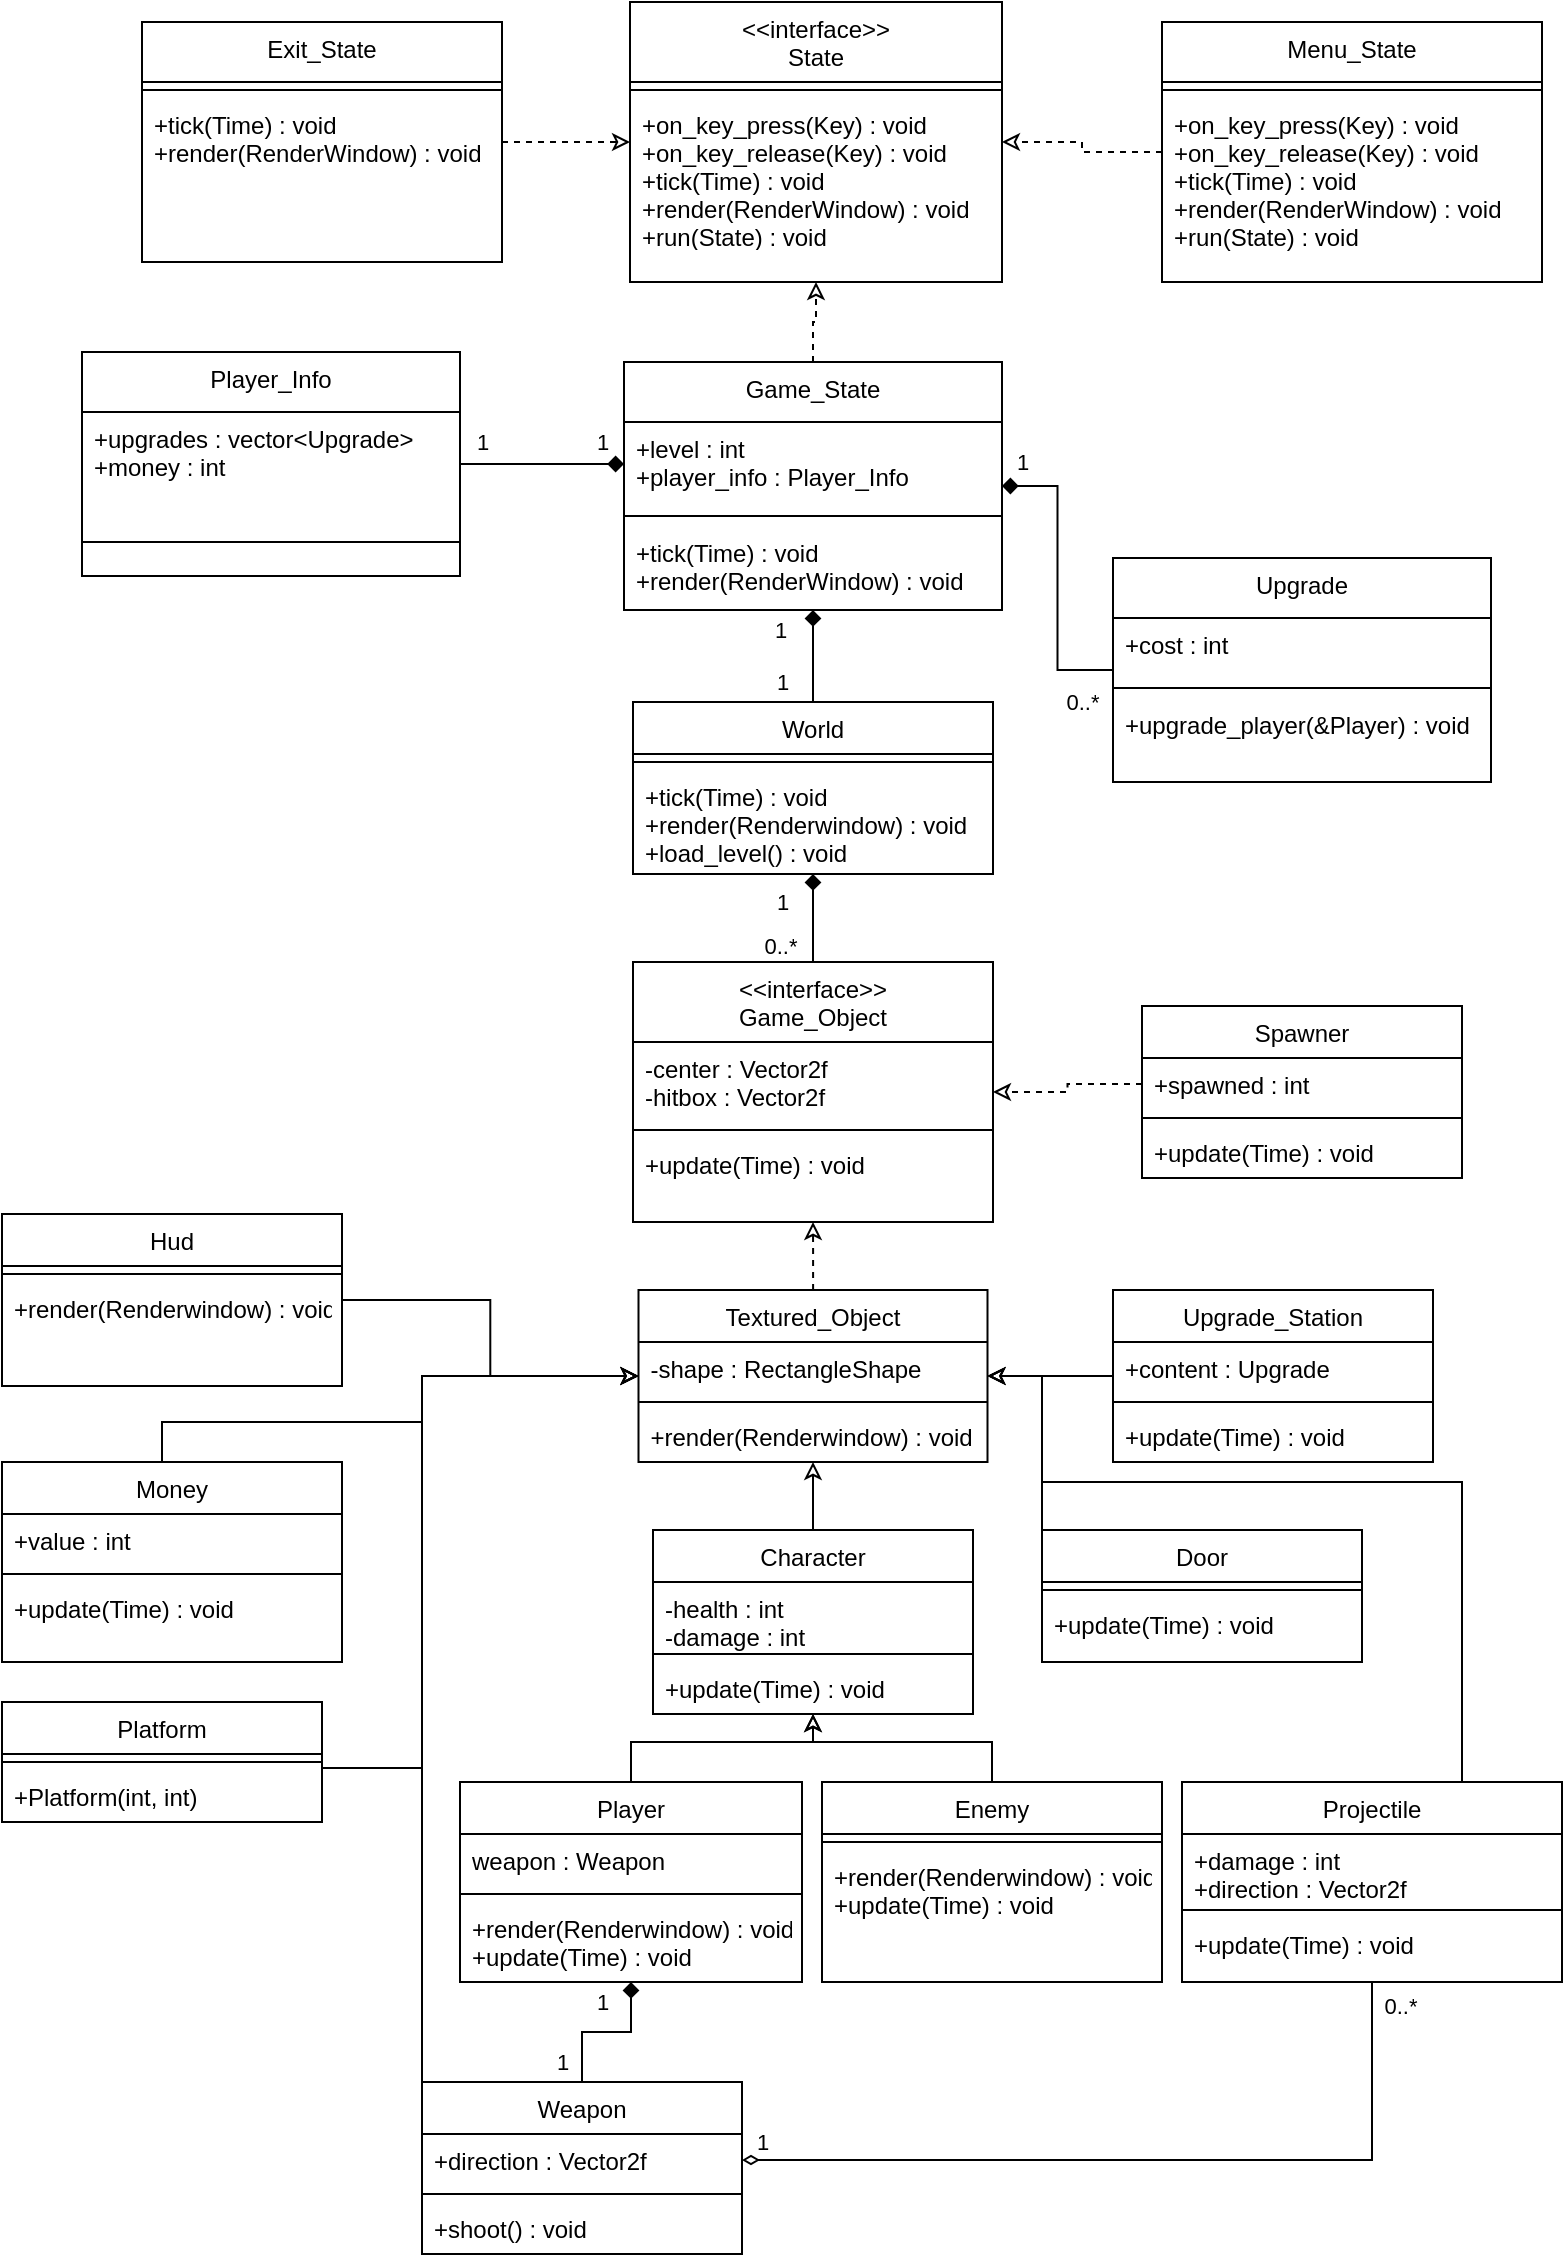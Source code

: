 <mxfile version="13.10.4" type="device"><diagram id="C5RBs43oDa-KdzZeNtuy" name="Page-1"><mxGraphModel dx="771" dy="459" grid="1" gridSize="10" guides="1" tooltips="1" connect="1" arrows="1" fold="1" page="1" pageScale="1" pageWidth="827" pageHeight="1169" math="0" shadow="0"><root><mxCell id="WIyWlLk6GJQsqaUBKTNV-0"/><mxCell id="WIyWlLk6GJQsqaUBKTNV-1" parent="WIyWlLk6GJQsqaUBKTNV-0"/><mxCell id="mkuR6sEMuX_Mq0fJYYII-96" style="edgeStyle=orthogonalEdgeStyle;rounded=0;orthogonalLoop=1;jettySize=auto;html=1;startArrow=none;startFill=0;endArrow=classic;endFill=0;strokeColor=#000000;" parent="WIyWlLk6GJQsqaUBKTNV-1" source="mkuR6sEMuX_Mq0fJYYII-0" target="mkuR6sEMuX_Mq0fJYYII-85" edge="1"><mxGeometry relative="1" as="geometry"/></mxCell><mxCell id="mkuR6sEMuX_Mq0fJYYII-0" value="Player" style="swimlane;fontStyle=0;align=center;verticalAlign=top;childLayout=stackLayout;horizontal=1;startSize=26;horizontalStack=0;resizeParent=1;resizeLast=0;collapsible=1;marginBottom=0;rounded=0;shadow=0;strokeWidth=1;" parent="WIyWlLk6GJQsqaUBKTNV-1" vertex="1"><mxGeometry x="239" y="900" width="171" height="100" as="geometry"><mxRectangle x="340" y="380" width="170" height="26" as="alternateBounds"/></mxGeometry></mxCell><mxCell id="mkuR6sEMuX_Mq0fJYYII-3" value="weapon : Weapon" style="text;align=left;verticalAlign=top;spacingLeft=4;spacingRight=4;overflow=hidden;rotatable=0;points=[[0,0.5],[1,0.5]];portConstraint=eastwest;" parent="mkuR6sEMuX_Mq0fJYYII-0" vertex="1"><mxGeometry y="26" width="171" height="26" as="geometry"/></mxCell><mxCell id="mkuR6sEMuX_Mq0fJYYII-2" value="" style="line;html=1;strokeWidth=1;align=left;verticalAlign=middle;spacingTop=-1;spacingLeft=3;spacingRight=3;rotatable=0;labelPosition=right;points=[];portConstraint=eastwest;" parent="mkuR6sEMuX_Mq0fJYYII-0" vertex="1"><mxGeometry y="52" width="171" height="8" as="geometry"/></mxCell><mxCell id="mkuR6sEMuX_Mq0fJYYII-1" value="+render(Renderwindow) : void&#xA;+update(Time) : void" style="text;align=left;verticalAlign=top;spacingLeft=4;spacingRight=4;overflow=hidden;rotatable=0;points=[[0,0.5],[1,0.5]];portConstraint=eastwest;" parent="mkuR6sEMuX_Mq0fJYYII-0" vertex="1"><mxGeometry y="60" width="171" height="40" as="geometry"/></mxCell><mxCell id="mkuR6sEMuX_Mq0fJYYII-95" style="edgeStyle=orthogonalEdgeStyle;rounded=0;orthogonalLoop=1;jettySize=auto;html=1;startArrow=none;startFill=0;endArrow=classic;endFill=0;strokeColor=#000000;" parent="WIyWlLk6GJQsqaUBKTNV-1" source="mkuR6sEMuX_Mq0fJYYII-4" target="mkuR6sEMuX_Mq0fJYYII-85" edge="1"><mxGeometry relative="1" as="geometry"/></mxCell><mxCell id="mkuR6sEMuX_Mq0fJYYII-4" value="Enemy" style="swimlane;fontStyle=0;align=center;verticalAlign=top;childLayout=stackLayout;horizontal=1;startSize=26;horizontalStack=0;resizeParent=1;resizeLast=0;collapsible=1;marginBottom=0;rounded=0;shadow=0;strokeWidth=1;" parent="WIyWlLk6GJQsqaUBKTNV-1" vertex="1"><mxGeometry x="420" y="900" width="170" height="100" as="geometry"><mxRectangle x="340" y="380" width="170" height="26" as="alternateBounds"/></mxGeometry></mxCell><mxCell id="mkuR6sEMuX_Mq0fJYYII-6" value="" style="line;html=1;strokeWidth=1;align=left;verticalAlign=middle;spacingTop=-1;spacingLeft=3;spacingRight=3;rotatable=0;labelPosition=right;points=[];portConstraint=eastwest;" parent="mkuR6sEMuX_Mq0fJYYII-4" vertex="1"><mxGeometry y="26" width="170" height="8" as="geometry"/></mxCell><mxCell id="mkuR6sEMuX_Mq0fJYYII-7" value="+render(Renderwindow) : void&#xA;+update(Time) : void" style="text;align=left;verticalAlign=top;spacingLeft=4;spacingRight=4;overflow=hidden;rotatable=0;points=[[0,0.5],[1,0.5]];portConstraint=eastwest;" parent="mkuR6sEMuX_Mq0fJYYII-4" vertex="1"><mxGeometry y="34" width="170" height="40" as="geometry"/></mxCell><mxCell id="mkuR6sEMuX_Mq0fJYYII-119" style="edgeStyle=orthogonalEdgeStyle;rounded=0;orthogonalLoop=1;jettySize=auto;html=1;startArrow=none;startFill=0;endArrow=classic;endFill=0;strokeColor=#000000;" parent="WIyWlLk6GJQsqaUBKTNV-1" source="mkuR6sEMuX_Mq0fJYYII-8" target="mkuR6sEMuX_Mq0fJYYII-44" edge="1"><mxGeometry relative="1" as="geometry"><Array as="points"><mxPoint x="740" y="750"/><mxPoint x="530" y="750"/><mxPoint x="530" y="697"/></Array></mxGeometry></mxCell><mxCell id="mkuR6sEMuX_Mq0fJYYII-8" value="Projectile" style="swimlane;fontStyle=0;align=center;verticalAlign=top;childLayout=stackLayout;horizontal=1;startSize=26;horizontalStack=0;resizeParent=1;resizeLast=0;collapsible=1;marginBottom=0;rounded=0;shadow=0;strokeWidth=1;" parent="WIyWlLk6GJQsqaUBKTNV-1" vertex="1"><mxGeometry x="600" y="900" width="190" height="100" as="geometry"><mxRectangle x="340" y="380" width="170" height="26" as="alternateBounds"/></mxGeometry></mxCell><mxCell id="mkuR6sEMuX_Mq0fJYYII-9" value="+damage : int&#xA;+direction : Vector2f&#xA;" style="text;align=left;verticalAlign=top;spacingLeft=4;spacingRight=4;overflow=hidden;rotatable=0;points=[[0,0.5],[1,0.5]];portConstraint=eastwest;" parent="mkuR6sEMuX_Mq0fJYYII-8" vertex="1"><mxGeometry y="26" width="190" height="34" as="geometry"/></mxCell><mxCell id="mkuR6sEMuX_Mq0fJYYII-10" value="" style="line;html=1;strokeWidth=1;align=left;verticalAlign=middle;spacingTop=-1;spacingLeft=3;spacingRight=3;rotatable=0;labelPosition=right;points=[];portConstraint=eastwest;" parent="mkuR6sEMuX_Mq0fJYYII-8" vertex="1"><mxGeometry y="60" width="190" height="8" as="geometry"/></mxCell><mxCell id="mkuR6sEMuX_Mq0fJYYII-11" value="+update(Time) : void" style="text;align=left;verticalAlign=top;spacingLeft=4;spacingRight=4;overflow=hidden;rotatable=0;points=[[0,0.5],[1,0.5]];portConstraint=eastwest;" parent="mkuR6sEMuX_Mq0fJYYII-8" vertex="1"><mxGeometry y="68" width="190" height="32" as="geometry"/></mxCell><mxCell id="mkuR6sEMuX_Mq0fJYYII-98" style="edgeStyle=orthogonalEdgeStyle;rounded=0;orthogonalLoop=1;jettySize=auto;html=1;startArrow=none;startFill=0;endArrow=classic;endFill=0;strokeColor=#000000;" parent="WIyWlLk6GJQsqaUBKTNV-1" source="mkuR6sEMuX_Mq0fJYYII-12" target="mkuR6sEMuX_Mq0fJYYII-44" edge="1"><mxGeometry relative="1" as="geometry"><Array as="points"><mxPoint x="90" y="720"/><mxPoint x="220" y="720"/><mxPoint x="220" y="697"/></Array></mxGeometry></mxCell><mxCell id="mkuR6sEMuX_Mq0fJYYII-12" value="Money" style="swimlane;fontStyle=0;align=center;verticalAlign=top;childLayout=stackLayout;horizontal=1;startSize=26;horizontalStack=0;resizeParent=1;resizeLast=0;collapsible=1;marginBottom=0;rounded=0;shadow=0;strokeWidth=1;" parent="WIyWlLk6GJQsqaUBKTNV-1" vertex="1"><mxGeometry x="10" y="740" width="170" height="100" as="geometry"><mxRectangle x="340" y="380" width="170" height="26" as="alternateBounds"/></mxGeometry></mxCell><mxCell id="mkuR6sEMuX_Mq0fJYYII-13" value="+value : int" style="text;align=left;verticalAlign=top;spacingLeft=4;spacingRight=4;overflow=hidden;rotatable=0;points=[[0,0.5],[1,0.5]];portConstraint=eastwest;" parent="mkuR6sEMuX_Mq0fJYYII-12" vertex="1"><mxGeometry y="26" width="170" height="26" as="geometry"/></mxCell><mxCell id="mkuR6sEMuX_Mq0fJYYII-14" value="" style="line;html=1;strokeWidth=1;align=left;verticalAlign=middle;spacingTop=-1;spacingLeft=3;spacingRight=3;rotatable=0;labelPosition=right;points=[];portConstraint=eastwest;" parent="mkuR6sEMuX_Mq0fJYYII-12" vertex="1"><mxGeometry y="52" width="170" height="8" as="geometry"/></mxCell><mxCell id="mkuR6sEMuX_Mq0fJYYII-15" value="+update(Time) : void" style="text;align=left;verticalAlign=top;spacingLeft=4;spacingRight=4;overflow=hidden;rotatable=0;points=[[0,0.5],[1,0.5]];portConstraint=eastwest;" parent="mkuR6sEMuX_Mq0fJYYII-12" vertex="1"><mxGeometry y="60" width="170" height="40" as="geometry"/></mxCell><mxCell id="mkuR6sEMuX_Mq0fJYYII-94" style="edgeStyle=orthogonalEdgeStyle;rounded=0;orthogonalLoop=1;jettySize=auto;html=1;startArrow=none;startFill=0;endArrow=classic;endFill=0;strokeColor=#000000;" parent="WIyWlLk6GJQsqaUBKTNV-1" source="mkuR6sEMuX_Mq0fJYYII-16" target="mkuR6sEMuX_Mq0fJYYII-44" edge="1"><mxGeometry relative="1" as="geometry"/></mxCell><mxCell id="mkuR6sEMuX_Mq0fJYYII-16" value="Upgrade_Station" style="swimlane;fontStyle=0;align=center;verticalAlign=top;childLayout=stackLayout;horizontal=1;startSize=26;horizontalStack=0;resizeParent=1;resizeLast=0;collapsible=1;marginBottom=0;rounded=0;shadow=0;strokeWidth=1;" parent="WIyWlLk6GJQsqaUBKTNV-1" vertex="1"><mxGeometry x="565.5" y="654" width="160" height="86" as="geometry"><mxRectangle x="340" y="380" width="170" height="26" as="alternateBounds"/></mxGeometry></mxCell><mxCell id="mkuR6sEMuX_Mq0fJYYII-17" value="+content : Upgrade&#xA;" style="text;align=left;verticalAlign=top;spacingLeft=4;spacingRight=4;overflow=hidden;rotatable=0;points=[[0,0.5],[1,0.5]];portConstraint=eastwest;" parent="mkuR6sEMuX_Mq0fJYYII-16" vertex="1"><mxGeometry y="26" width="160" height="26" as="geometry"/></mxCell><mxCell id="mkuR6sEMuX_Mq0fJYYII-18" value="" style="line;html=1;strokeWidth=1;align=left;verticalAlign=middle;spacingTop=-1;spacingLeft=3;spacingRight=3;rotatable=0;labelPosition=right;points=[];portConstraint=eastwest;" parent="mkuR6sEMuX_Mq0fJYYII-16" vertex="1"><mxGeometry y="52" width="160" height="8" as="geometry"/></mxCell><mxCell id="mkuR6sEMuX_Mq0fJYYII-19" value="+update(Time) : void" style="text;align=left;verticalAlign=top;spacingLeft=4;spacingRight=4;overflow=hidden;rotatable=0;points=[[0,0.5],[1,0.5]];portConstraint=eastwest;" parent="mkuR6sEMuX_Mq0fJYYII-16" vertex="1"><mxGeometry y="60" width="160" height="26" as="geometry"/></mxCell><mxCell id="mkuR6sEMuX_Mq0fJYYII-97" style="edgeStyle=orthogonalEdgeStyle;rounded=0;orthogonalLoop=1;jettySize=auto;html=1;startArrow=none;startFill=0;endArrow=classic;endFill=0;strokeColor=#000000;" parent="WIyWlLk6GJQsqaUBKTNV-1" source="mkuR6sEMuX_Mq0fJYYII-20" target="mkuR6sEMuX_Mq0fJYYII-44" edge="1"><mxGeometry relative="1" as="geometry"><mxPoint x="254" y="659" as="targetPoint"/></mxGeometry></mxCell><mxCell id="mkuR6sEMuX_Mq0fJYYII-20" value="Hud" style="swimlane;fontStyle=0;align=center;verticalAlign=top;childLayout=stackLayout;horizontal=1;startSize=26;horizontalStack=0;resizeParent=1;resizeLast=0;collapsible=1;marginBottom=0;rounded=0;shadow=0;strokeWidth=1;" parent="WIyWlLk6GJQsqaUBKTNV-1" vertex="1"><mxGeometry x="10" y="616" width="170" height="86" as="geometry"><mxRectangle x="340" y="380" width="170" height="26" as="alternateBounds"/></mxGeometry></mxCell><mxCell id="mkuR6sEMuX_Mq0fJYYII-22" value="" style="line;html=1;strokeWidth=1;align=left;verticalAlign=middle;spacingTop=-1;spacingLeft=3;spacingRight=3;rotatable=0;labelPosition=right;points=[];portConstraint=eastwest;" parent="mkuR6sEMuX_Mq0fJYYII-20" vertex="1"><mxGeometry y="26" width="170" height="8" as="geometry"/></mxCell><mxCell id="mkuR6sEMuX_Mq0fJYYII-23" value="+render(Renderwindow) : void" style="text;align=left;verticalAlign=top;spacingLeft=4;spacingRight=4;overflow=hidden;rotatable=0;points=[[0,0.5],[1,0.5]];portConstraint=eastwest;" parent="mkuR6sEMuX_Mq0fJYYII-20" vertex="1"><mxGeometry y="34" width="170" height="26" as="geometry"/></mxCell><mxCell id="mkuR6sEMuX_Mq0fJYYII-101" style="edgeStyle=orthogonalEdgeStyle;rounded=0;orthogonalLoop=1;jettySize=auto;html=1;startArrow=none;startFill=0;endArrow=diamond;endFill=1;strokeColor=#000000;" parent="WIyWlLk6GJQsqaUBKTNV-1" source="mkuR6sEMuX_Mq0fJYYII-24" target="mkuR6sEMuX_Mq0fJYYII-0" edge="1"><mxGeometry relative="1" as="geometry"/></mxCell><mxCell id="mkuR6sEMuX_Mq0fJYYII-24" value="Weapon" style="swimlane;fontStyle=0;align=center;verticalAlign=top;childLayout=stackLayout;horizontal=1;startSize=26;horizontalStack=0;resizeParent=1;resizeLast=0;collapsible=1;marginBottom=0;rounded=0;shadow=0;strokeWidth=1;" parent="WIyWlLk6GJQsqaUBKTNV-1" vertex="1"><mxGeometry x="220" y="1050" width="160" height="86" as="geometry"><mxRectangle x="340" y="380" width="170" height="26" as="alternateBounds"/></mxGeometry></mxCell><mxCell id="mkuR6sEMuX_Mq0fJYYII-25" value="+direction : Vector2f" style="text;align=left;verticalAlign=top;spacingLeft=4;spacingRight=4;overflow=hidden;rotatable=0;points=[[0,0.5],[1,0.5]];portConstraint=eastwest;" parent="mkuR6sEMuX_Mq0fJYYII-24" vertex="1"><mxGeometry y="26" width="160" height="26" as="geometry"/></mxCell><mxCell id="mkuR6sEMuX_Mq0fJYYII-26" value="" style="line;html=1;strokeWidth=1;align=left;verticalAlign=middle;spacingTop=-1;spacingLeft=3;spacingRight=3;rotatable=0;labelPosition=right;points=[];portConstraint=eastwest;" parent="mkuR6sEMuX_Mq0fJYYII-24" vertex="1"><mxGeometry y="52" width="160" height="8" as="geometry"/></mxCell><mxCell id="mkuR6sEMuX_Mq0fJYYII-27" value="+shoot() : void" style="text;align=left;verticalAlign=top;spacingLeft=4;spacingRight=4;overflow=hidden;rotatable=0;points=[[0,0.5],[1,0.5]];portConstraint=eastwest;" parent="mkuR6sEMuX_Mq0fJYYII-24" vertex="1"><mxGeometry y="60" width="160" height="26" as="geometry"/></mxCell><mxCell id="mkuR6sEMuX_Mq0fJYYII-75" style="edgeStyle=orthogonalEdgeStyle;rounded=0;orthogonalLoop=1;jettySize=auto;html=1;entryX=0.5;entryY=0;entryDx=0;entryDy=0;startArrow=diamond;startFill=1;endArrow=none;endFill=0;strokeColor=#000000;" parent="WIyWlLk6GJQsqaUBKTNV-1" source="mkuR6sEMuX_Mq0fJYYII-28" target="mkuR6sEMuX_Mq0fJYYII-40" edge="1"><mxGeometry relative="1" as="geometry"/></mxCell><mxCell id="mkuR6sEMuX_Mq0fJYYII-28" value="World" style="swimlane;fontStyle=0;align=center;verticalAlign=top;childLayout=stackLayout;horizontal=1;startSize=26;horizontalStack=0;resizeParent=1;resizeLast=0;collapsible=1;marginBottom=0;rounded=0;shadow=0;strokeWidth=1;" parent="WIyWlLk6GJQsqaUBKTNV-1" vertex="1"><mxGeometry x="325.5" y="360" width="180" height="86" as="geometry"><mxRectangle x="340" y="380" width="170" height="26" as="alternateBounds"/></mxGeometry></mxCell><mxCell id="mkuR6sEMuX_Mq0fJYYII-30" value="" style="line;html=1;strokeWidth=1;align=left;verticalAlign=middle;spacingTop=-1;spacingLeft=3;spacingRight=3;rotatable=0;labelPosition=right;points=[];portConstraint=eastwest;" parent="mkuR6sEMuX_Mq0fJYYII-28" vertex="1"><mxGeometry y="26" width="180" height="8" as="geometry"/></mxCell><mxCell id="mkuR6sEMuX_Mq0fJYYII-31" value="+tick(Time) : void&#xA;+render(Renderwindow) : void&#xA;+load_level() : void&#xA;" style="text;align=left;verticalAlign=top;spacingLeft=4;spacingRight=4;overflow=hidden;rotatable=0;points=[[0,0.5],[1,0.5]];portConstraint=eastwest;" parent="mkuR6sEMuX_Mq0fJYYII-28" vertex="1"><mxGeometry y="34" width="180" height="46" as="geometry"/></mxCell><mxCell id="mkuR6sEMuX_Mq0fJYYII-99" style="edgeStyle=orthogonalEdgeStyle;rounded=0;orthogonalLoop=1;jettySize=auto;html=1;startArrow=none;startFill=0;endArrow=classic;endFill=0;strokeColor=#000000;" parent="WIyWlLk6GJQsqaUBKTNV-1" source="mkuR6sEMuX_Mq0fJYYII-32" target="mkuR6sEMuX_Mq0fJYYII-47" edge="1"><mxGeometry relative="1" as="geometry"><mxPoint x="290" y="730" as="targetPoint"/><Array as="points"><mxPoint x="220" y="893"/><mxPoint x="220" y="697"/></Array></mxGeometry></mxCell><mxCell id="mkuR6sEMuX_Mq0fJYYII-32" value="Platform" style="swimlane;fontStyle=0;align=center;verticalAlign=top;childLayout=stackLayout;horizontal=1;startSize=26;horizontalStack=0;resizeParent=1;resizeLast=0;collapsible=1;marginBottom=0;rounded=0;shadow=0;strokeWidth=1;" parent="WIyWlLk6GJQsqaUBKTNV-1" vertex="1"><mxGeometry x="10" y="860" width="160" height="60" as="geometry"><mxRectangle x="340" y="380" width="170" height="26" as="alternateBounds"/></mxGeometry></mxCell><mxCell id="mkuR6sEMuX_Mq0fJYYII-34" value="" style="line;html=1;strokeWidth=1;align=left;verticalAlign=middle;spacingTop=-1;spacingLeft=3;spacingRight=3;rotatable=0;labelPosition=right;points=[];portConstraint=eastwest;" parent="mkuR6sEMuX_Mq0fJYYII-32" vertex="1"><mxGeometry y="26" width="160" height="8" as="geometry"/></mxCell><mxCell id="mkuR6sEMuX_Mq0fJYYII-35" value="+Platform(int, int)" style="text;align=left;verticalAlign=top;spacingLeft=4;spacingRight=4;overflow=hidden;rotatable=0;points=[[0,0.5],[1,0.5]];portConstraint=eastwest;" parent="mkuR6sEMuX_Mq0fJYYII-32" vertex="1"><mxGeometry y="34" width="160" height="26" as="geometry"/></mxCell><mxCell id="mkuR6sEMuX_Mq0fJYYII-100" style="edgeStyle=orthogonalEdgeStyle;rounded=0;orthogonalLoop=1;jettySize=auto;html=1;startArrow=none;startFill=0;endArrow=classic;endFill=0;strokeColor=#000000;" parent="WIyWlLk6GJQsqaUBKTNV-1" source="mkuR6sEMuX_Mq0fJYYII-36" target="mkuR6sEMuX_Mq0fJYYII-44" edge="1"><mxGeometry relative="1" as="geometry"><mxPoint x="510" y="750" as="targetPoint"/><Array as="points"><mxPoint x="530" y="773"/><mxPoint x="530" y="687"/></Array></mxGeometry></mxCell><mxCell id="mkuR6sEMuX_Mq0fJYYII-36" value="Door" style="swimlane;fontStyle=0;align=center;verticalAlign=top;childLayout=stackLayout;horizontal=1;startSize=26;horizontalStack=0;resizeParent=1;resizeLast=0;collapsible=1;marginBottom=0;rounded=0;shadow=0;strokeWidth=1;" parent="WIyWlLk6GJQsqaUBKTNV-1" vertex="1"><mxGeometry x="530" y="774" width="160" height="66" as="geometry"><mxRectangle x="340" y="380" width="170" height="26" as="alternateBounds"/></mxGeometry></mxCell><mxCell id="mkuR6sEMuX_Mq0fJYYII-38" value="" style="line;html=1;strokeWidth=1;align=left;verticalAlign=middle;spacingTop=-1;spacingLeft=3;spacingRight=3;rotatable=0;labelPosition=right;points=[];portConstraint=eastwest;" parent="mkuR6sEMuX_Mq0fJYYII-36" vertex="1"><mxGeometry y="26" width="160" height="8" as="geometry"/></mxCell><mxCell id="mkuR6sEMuX_Mq0fJYYII-39" value="+update(Time) : void" style="text;align=left;verticalAlign=top;spacingLeft=4;spacingRight=4;overflow=hidden;rotatable=0;points=[[0,0.5],[1,0.5]];portConstraint=eastwest;" parent="mkuR6sEMuX_Mq0fJYYII-36" vertex="1"><mxGeometry y="34" width="160" height="26" as="geometry"/></mxCell><mxCell id="mkuR6sEMuX_Mq0fJYYII-40" value="&lt;&lt;interface&gt;&gt;&#xA;Game_Object" style="swimlane;fontStyle=0;align=center;verticalAlign=top;childLayout=stackLayout;horizontal=1;startSize=40;horizontalStack=0;resizeParent=1;resizeLast=0;collapsible=1;marginBottom=0;rounded=0;shadow=0;strokeWidth=1;" parent="WIyWlLk6GJQsqaUBKTNV-1" vertex="1"><mxGeometry x="325.5" y="490" width="180" height="130" as="geometry"><mxRectangle x="340" y="380" width="170" height="26" as="alternateBounds"/></mxGeometry></mxCell><mxCell id="mkuR6sEMuX_Mq0fJYYII-41" value="-center : Vector2f&#xA;-hitbox : Vector2f&#xA;" style="text;align=left;verticalAlign=top;spacingLeft=4;spacingRight=4;overflow=hidden;rotatable=0;points=[[0,0.5],[1,0.5]];portConstraint=eastwest;" parent="mkuR6sEMuX_Mq0fJYYII-40" vertex="1"><mxGeometry y="40" width="180" height="40" as="geometry"/></mxCell><mxCell id="mkuR6sEMuX_Mq0fJYYII-42" value="" style="line;html=1;strokeWidth=1;align=left;verticalAlign=middle;spacingTop=-1;spacingLeft=3;spacingRight=3;rotatable=0;labelPosition=right;points=[];portConstraint=eastwest;" parent="mkuR6sEMuX_Mq0fJYYII-40" vertex="1"><mxGeometry y="80" width="180" height="8" as="geometry"/></mxCell><mxCell id="mkuR6sEMuX_Mq0fJYYII-43" value="+update(Time) : void" style="text;align=left;verticalAlign=top;spacingLeft=4;spacingRight=4;overflow=hidden;rotatable=0;points=[[0,0.5],[1,0.5]];portConstraint=eastwest;" parent="mkuR6sEMuX_Mq0fJYYII-40" vertex="1"><mxGeometry y="88" width="180" height="42" as="geometry"/></mxCell><mxCell id="mkuR6sEMuX_Mq0fJYYII-83" style="edgeStyle=orthogonalEdgeStyle;rounded=0;orthogonalLoop=1;jettySize=auto;html=1;startArrow=none;startFill=0;endArrow=classic;endFill=0;strokeColor=#000000;dashed=1;" parent="WIyWlLk6GJQsqaUBKTNV-1" source="mkuR6sEMuX_Mq0fJYYII-44" target="mkuR6sEMuX_Mq0fJYYII-40" edge="1"><mxGeometry relative="1" as="geometry"/></mxCell><mxCell id="mkuR6sEMuX_Mq0fJYYII-44" value="Textured_Object" style="swimlane;fontStyle=0;align=center;verticalAlign=top;childLayout=stackLayout;horizontal=1;startSize=26;horizontalStack=0;resizeParent=1;resizeLast=0;collapsible=1;marginBottom=0;rounded=0;shadow=0;strokeWidth=1;" parent="WIyWlLk6GJQsqaUBKTNV-1" vertex="1"><mxGeometry x="328.25" y="654" width="174.5" height="86" as="geometry"><mxRectangle x="340" y="380" width="170" height="26" as="alternateBounds"/></mxGeometry></mxCell><mxCell id="mkuR6sEMuX_Mq0fJYYII-47" value="-shape : RectangleShape" style="text;align=left;verticalAlign=top;spacingLeft=4;spacingRight=4;overflow=hidden;rotatable=0;points=[[0,0.5],[1,0.5]];portConstraint=eastwest;" parent="mkuR6sEMuX_Mq0fJYYII-44" vertex="1"><mxGeometry y="26" width="174.5" height="26" as="geometry"/></mxCell><mxCell id="mkuR6sEMuX_Mq0fJYYII-46" value="" style="line;html=1;strokeWidth=1;align=left;verticalAlign=middle;spacingTop=-1;spacingLeft=3;spacingRight=3;rotatable=0;labelPosition=right;points=[];portConstraint=eastwest;" parent="mkuR6sEMuX_Mq0fJYYII-44" vertex="1"><mxGeometry y="52" width="174.5" height="8" as="geometry"/></mxCell><mxCell id="mkuR6sEMuX_Mq0fJYYII-45" value="+render(Renderwindow) : void" style="text;align=left;verticalAlign=top;spacingLeft=4;spacingRight=4;overflow=hidden;rotatable=0;points=[[0,0.5],[1,0.5]];portConstraint=eastwest;" parent="mkuR6sEMuX_Mq0fJYYII-44" vertex="1"><mxGeometry y="60" width="174.5" height="26" as="geometry"/></mxCell><mxCell id="mkuR6sEMuX_Mq0fJYYII-48" value="&lt;&lt;interface&gt;&gt;&#xA;State" style="swimlane;fontStyle=0;align=center;verticalAlign=top;childLayout=stackLayout;horizontal=1;startSize=40;horizontalStack=0;resizeParent=1;resizeLast=0;collapsible=1;marginBottom=0;rounded=0;shadow=0;strokeWidth=1;" parent="WIyWlLk6GJQsqaUBKTNV-1" vertex="1"><mxGeometry x="324" y="10" width="186" height="140" as="geometry"><mxRectangle x="340" y="380" width="170" height="26" as="alternateBounds"/></mxGeometry></mxCell><mxCell id="mkuR6sEMuX_Mq0fJYYII-50" value="" style="line;html=1;strokeWidth=1;align=left;verticalAlign=middle;spacingTop=-1;spacingLeft=3;spacingRight=3;rotatable=0;labelPosition=right;points=[];portConstraint=eastwest;" parent="mkuR6sEMuX_Mq0fJYYII-48" vertex="1"><mxGeometry y="40" width="186" height="8" as="geometry"/></mxCell><mxCell id="mkuR6sEMuX_Mq0fJYYII-49" value="+on_key_press(Key) : void&#xA;+on_key_release(Key) : void&#xA;+tick(Time) : void&#xA;+render(RenderWindow) : void&#xA;+run(State) : void" style="text;align=left;verticalAlign=top;spacingLeft=4;spacingRight=4;overflow=hidden;rotatable=0;points=[[0,0.5],[1,0.5]];portConstraint=eastwest;" parent="mkuR6sEMuX_Mq0fJYYII-48" vertex="1"><mxGeometry y="48" width="186" height="72" as="geometry"/></mxCell><mxCell id="mkuR6sEMuX_Mq0fJYYII-68" style="edgeStyle=orthogonalEdgeStyle;rounded=0;orthogonalLoop=1;jettySize=auto;html=1;entryX=1;entryY=0.5;entryDx=0;entryDy=0;dashed=1;endArrow=classic;endFill=0;strokeColor=#000000;" parent="WIyWlLk6GJQsqaUBKTNV-1" source="mkuR6sEMuX_Mq0fJYYII-56" target="mkuR6sEMuX_Mq0fJYYII-48" edge="1"><mxGeometry relative="1" as="geometry"/></mxCell><mxCell id="mkuR6sEMuX_Mq0fJYYII-56" value="Menu_State" style="swimlane;fontStyle=0;align=center;verticalAlign=top;childLayout=stackLayout;horizontal=1;startSize=30;horizontalStack=0;resizeParent=1;resizeLast=0;collapsible=1;marginBottom=0;rounded=0;shadow=0;strokeWidth=1;" parent="WIyWlLk6GJQsqaUBKTNV-1" vertex="1"><mxGeometry x="590" y="20" width="190" height="130" as="geometry"><mxRectangle x="340" y="380" width="170" height="26" as="alternateBounds"/></mxGeometry></mxCell><mxCell id="mkuR6sEMuX_Mq0fJYYII-57" value="" style="line;html=1;strokeWidth=1;align=left;verticalAlign=middle;spacingTop=-1;spacingLeft=3;spacingRight=3;rotatable=0;labelPosition=right;points=[];portConstraint=eastwest;" parent="mkuR6sEMuX_Mq0fJYYII-56" vertex="1"><mxGeometry y="30" width="190" height="8" as="geometry"/></mxCell><mxCell id="mkuR6sEMuX_Mq0fJYYII-58" value="+on_key_press(Key) : void&#xA;+on_key_release(Key) : void&#xA;+tick(Time) : void&#xA;+render(RenderWindow) : void&#xA;+run(State) : void" style="text;align=left;verticalAlign=top;spacingLeft=4;spacingRight=4;overflow=hidden;rotatable=0;points=[[0,0.5],[1,0.5]];portConstraint=eastwest;" parent="mkuR6sEMuX_Mq0fJYYII-56" vertex="1"><mxGeometry y="38" width="190" height="92" as="geometry"/></mxCell><mxCell id="mkuR6sEMuX_Mq0fJYYII-69" style="edgeStyle=orthogonalEdgeStyle;rounded=0;orthogonalLoop=1;jettySize=auto;html=1;dashed=1;endArrow=classic;endFill=0;strokeColor=#000000;" parent="WIyWlLk6GJQsqaUBKTNV-1" source="mkuR6sEMuX_Mq0fJYYII-60" target="mkuR6sEMuX_Mq0fJYYII-48" edge="1"><mxGeometry relative="1" as="geometry"/></mxCell><mxCell id="mkuR6sEMuX_Mq0fJYYII-60" value="Exit_State" style="swimlane;fontStyle=0;align=center;verticalAlign=top;childLayout=stackLayout;horizontal=1;startSize=30;horizontalStack=0;resizeParent=1;resizeLast=0;collapsible=1;marginBottom=0;rounded=0;shadow=0;strokeWidth=1;" parent="WIyWlLk6GJQsqaUBKTNV-1" vertex="1"><mxGeometry x="80" y="20" width="180" height="120" as="geometry"><mxRectangle x="340" y="380" width="170" height="26" as="alternateBounds"/></mxGeometry></mxCell><mxCell id="mkuR6sEMuX_Mq0fJYYII-61" value="" style="line;html=1;strokeWidth=1;align=left;verticalAlign=middle;spacingTop=-1;spacingLeft=3;spacingRight=3;rotatable=0;labelPosition=right;points=[];portConstraint=eastwest;" parent="mkuR6sEMuX_Mq0fJYYII-60" vertex="1"><mxGeometry y="30" width="180" height="8" as="geometry"/></mxCell><mxCell id="mkuR6sEMuX_Mq0fJYYII-62" value="+tick(Time) : void&#xA;+render(RenderWindow) : void" style="text;align=left;verticalAlign=top;spacingLeft=4;spacingRight=4;overflow=hidden;rotatable=0;points=[[0,0.5],[1,0.5]];portConstraint=eastwest;" parent="mkuR6sEMuX_Mq0fJYYII-60" vertex="1"><mxGeometry y="38" width="180" height="52" as="geometry"/></mxCell><mxCell id="mkuR6sEMuX_Mq0fJYYII-65" style="edgeStyle=orthogonalEdgeStyle;rounded=0;orthogonalLoop=1;jettySize=auto;html=1;entryX=0.5;entryY=1;entryDx=0;entryDy=0;strokeColor=none;" parent="WIyWlLk6GJQsqaUBKTNV-1" source="mkuR6sEMuX_Mq0fJYYII-52" target="mkuR6sEMuX_Mq0fJYYII-48" edge="1"><mxGeometry relative="1" as="geometry"/></mxCell><mxCell id="mkuR6sEMuX_Mq0fJYYII-66" style="edgeStyle=orthogonalEdgeStyle;rounded=0;orthogonalLoop=1;jettySize=auto;html=1;strokeColor=#000000;dashed=1;endArrow=classic;endFill=0;" parent="WIyWlLk6GJQsqaUBKTNV-1" source="mkuR6sEMuX_Mq0fJYYII-52" target="mkuR6sEMuX_Mq0fJYYII-48" edge="1"><mxGeometry relative="1" as="geometry"/></mxCell><mxCell id="mkuR6sEMuX_Mq0fJYYII-71" style="edgeStyle=orthogonalEdgeStyle;rounded=0;orthogonalLoop=1;jettySize=auto;html=1;entryX=0.5;entryY=0;entryDx=0;entryDy=0;endArrow=none;endFill=0;strokeColor=#000000;startArrow=diamond;startFill=1;" parent="WIyWlLk6GJQsqaUBKTNV-1" source="mkuR6sEMuX_Mq0fJYYII-52" target="mkuR6sEMuX_Mq0fJYYII-28" edge="1"><mxGeometry relative="1" as="geometry"/></mxCell><mxCell id="mkuR6sEMuX_Mq0fJYYII-72" value="1" style="edgeLabel;html=1;align=center;verticalAlign=middle;resizable=0;points=[];" parent="mkuR6sEMuX_Mq0fJYYII-71" vertex="1" connectable="0"><mxGeometry x="-0.8" relative="1" as="geometry"><mxPoint x="-17" y="5" as="offset"/></mxGeometry></mxCell><mxCell id="mkuR6sEMuX_Mq0fJYYII-111" style="edgeStyle=orthogonalEdgeStyle;rounded=0;orthogonalLoop=1;jettySize=auto;html=1;startArrow=diamond;startFill=1;endArrow=none;endFill=0;strokeColor=#000000;" parent="WIyWlLk6GJQsqaUBKTNV-1" source="mkuR6sEMuX_Mq0fJYYII-52" target="mkuR6sEMuX_Mq0fJYYII-107" edge="1"><mxGeometry relative="1" as="geometry"/></mxCell><mxCell id="mkuR6sEMuX_Mq0fJYYII-52" value="Game_State" style="swimlane;fontStyle=0;align=center;verticalAlign=top;childLayout=stackLayout;horizontal=1;startSize=30;horizontalStack=0;resizeParent=1;resizeLast=0;collapsible=1;marginBottom=0;rounded=0;shadow=0;strokeWidth=1;" parent="WIyWlLk6GJQsqaUBKTNV-1" vertex="1"><mxGeometry x="321" y="190" width="189" height="124" as="geometry"><mxRectangle x="340" y="380" width="170" height="26" as="alternateBounds"/></mxGeometry></mxCell><mxCell id="mkuR6sEMuX_Mq0fJYYII-106" value="+level : int&#xA;+player_info : Player_Info&#xA;" style="text;align=left;verticalAlign=top;spacingLeft=4;spacingRight=4;overflow=hidden;rotatable=0;points=[[0,0.5],[1,0.5]];portConstraint=eastwest;" parent="mkuR6sEMuX_Mq0fJYYII-52" vertex="1"><mxGeometry y="30" width="189" height="42" as="geometry"/></mxCell><mxCell id="mkuR6sEMuX_Mq0fJYYII-53" value="" style="line;html=1;strokeWidth=1;align=left;verticalAlign=middle;spacingTop=-1;spacingLeft=3;spacingRight=3;rotatable=0;labelPosition=right;points=[];portConstraint=eastwest;" parent="mkuR6sEMuX_Mq0fJYYII-52" vertex="1"><mxGeometry y="72" width="189" height="10" as="geometry"/></mxCell><mxCell id="mkuR6sEMuX_Mq0fJYYII-54" value="+tick(Time) : void&#xA;+render(RenderWindow) : void" style="text;align=left;verticalAlign=top;spacingLeft=4;spacingRight=4;overflow=hidden;rotatable=0;points=[[0,0.5],[1,0.5]];portConstraint=eastwest;" parent="mkuR6sEMuX_Mq0fJYYII-52" vertex="1"><mxGeometry y="82" width="189" height="42" as="geometry"/></mxCell><mxCell id="mkuR6sEMuX_Mq0fJYYII-74" value="1" style="edgeLabel;html=1;align=center;verticalAlign=middle;resizable=0;points=[];" parent="WIyWlLk6GJQsqaUBKTNV-1" vertex="1" connectable="0"><mxGeometry x="400" y="350" as="geometry"/></mxCell><mxCell id="mkuR6sEMuX_Mq0fJYYII-76" value="1" style="edgeLabel;html=1;align=center;verticalAlign=middle;resizable=0;points=[];" parent="WIyWlLk6GJQsqaUBKTNV-1" vertex="1" connectable="0"><mxGeometry x="400" y="460" as="geometry"/></mxCell><mxCell id="mkuR6sEMuX_Mq0fJYYII-78" value="0..*" style="edgeLabel;html=1;align=center;verticalAlign=middle;resizable=0;points=[];" parent="WIyWlLk6GJQsqaUBKTNV-1" vertex="1" connectable="0"><mxGeometry x="400" y="480" as="geometry"><mxPoint x="-1" y="2" as="offset"/></mxGeometry></mxCell><mxCell id="mkuR6sEMuX_Mq0fJYYII-79" value="Spawner" style="swimlane;fontStyle=0;align=center;verticalAlign=top;childLayout=stackLayout;horizontal=1;startSize=26;horizontalStack=0;resizeParent=1;resizeLast=0;collapsible=1;marginBottom=0;rounded=0;shadow=0;strokeWidth=1;" parent="WIyWlLk6GJQsqaUBKTNV-1" vertex="1"><mxGeometry x="580" y="512" width="160" height="86" as="geometry"><mxRectangle x="340" y="380" width="170" height="26" as="alternateBounds"/></mxGeometry></mxCell><mxCell id="mkuR6sEMuX_Mq0fJYYII-80" value="+spawned : int" style="text;align=left;verticalAlign=top;spacingLeft=4;spacingRight=4;overflow=hidden;rotatable=0;points=[[0,0.5],[1,0.5]];portConstraint=eastwest;" parent="mkuR6sEMuX_Mq0fJYYII-79" vertex="1"><mxGeometry y="26" width="160" height="26" as="geometry"/></mxCell><mxCell id="mkuR6sEMuX_Mq0fJYYII-81" value="" style="line;html=1;strokeWidth=1;align=left;verticalAlign=middle;spacingTop=-1;spacingLeft=3;spacingRight=3;rotatable=0;labelPosition=right;points=[];portConstraint=eastwest;" parent="mkuR6sEMuX_Mq0fJYYII-79" vertex="1"><mxGeometry y="52" width="160" height="8" as="geometry"/></mxCell><mxCell id="mkuR6sEMuX_Mq0fJYYII-82" value="+update(Time) : void" style="text;align=left;verticalAlign=top;spacingLeft=4;spacingRight=4;overflow=hidden;rotatable=0;points=[[0,0.5],[1,0.5]];portConstraint=eastwest;" parent="mkuR6sEMuX_Mq0fJYYII-79" vertex="1"><mxGeometry y="60" width="160" height="26" as="geometry"/></mxCell><mxCell id="mkuR6sEMuX_Mq0fJYYII-84" style="edgeStyle=orthogonalEdgeStyle;rounded=0;orthogonalLoop=1;jettySize=auto;html=1;dashed=1;startArrow=none;startFill=0;endArrow=classic;endFill=0;strokeColor=#000000;" parent="WIyWlLk6GJQsqaUBKTNV-1" source="mkuR6sEMuX_Mq0fJYYII-80" target="mkuR6sEMuX_Mq0fJYYII-40" edge="1"><mxGeometry relative="1" as="geometry"/></mxCell><mxCell id="mkuR6sEMuX_Mq0fJYYII-91" style="edgeStyle=orthogonalEdgeStyle;rounded=0;orthogonalLoop=1;jettySize=auto;html=1;entryX=0.5;entryY=1;entryDx=0;entryDy=0;startArrow=none;startFill=0;endArrow=classic;endFill=0;strokeColor=#000000;" parent="WIyWlLk6GJQsqaUBKTNV-1" source="mkuR6sEMuX_Mq0fJYYII-85" target="mkuR6sEMuX_Mq0fJYYII-44" edge="1"><mxGeometry relative="1" as="geometry"/></mxCell><mxCell id="mkuR6sEMuX_Mq0fJYYII-85" value="Character" style="swimlane;fontStyle=0;align=center;verticalAlign=top;childLayout=stackLayout;horizontal=1;startSize=26;horizontalStack=0;resizeParent=1;resizeLast=0;collapsible=1;marginBottom=0;rounded=0;shadow=0;strokeWidth=1;" parent="WIyWlLk6GJQsqaUBKTNV-1" vertex="1"><mxGeometry x="335.5" y="774" width="160" height="92" as="geometry"><mxRectangle x="340" y="380" width="170" height="26" as="alternateBounds"/></mxGeometry></mxCell><mxCell id="mkuR6sEMuX_Mq0fJYYII-86" value="-health : int&#xA;-damage : int" style="text;align=left;verticalAlign=top;spacingLeft=4;spacingRight=4;overflow=hidden;rotatable=0;points=[[0,0.5],[1,0.5]];portConstraint=eastwest;" parent="mkuR6sEMuX_Mq0fJYYII-85" vertex="1"><mxGeometry y="26" width="160" height="32" as="geometry"/></mxCell><mxCell id="mkuR6sEMuX_Mq0fJYYII-87" value="" style="line;html=1;strokeWidth=1;align=left;verticalAlign=middle;spacingTop=-1;spacingLeft=3;spacingRight=3;rotatable=0;labelPosition=right;points=[];portConstraint=eastwest;" parent="mkuR6sEMuX_Mq0fJYYII-85" vertex="1"><mxGeometry y="58" width="160" height="8" as="geometry"/></mxCell><mxCell id="mkuR6sEMuX_Mq0fJYYII-88" value="+update(Time) : void" style="text;align=left;verticalAlign=top;spacingLeft=4;spacingRight=4;overflow=hidden;rotatable=0;points=[[0,0.5],[1,0.5]];portConstraint=eastwest;" parent="mkuR6sEMuX_Mq0fJYYII-85" vertex="1"><mxGeometry y="66" width="160" height="26" as="geometry"/></mxCell><mxCell id="mkuR6sEMuX_Mq0fJYYII-103" value="1" style="edgeLabel;html=1;align=center;verticalAlign=middle;resizable=0;points=[];" parent="WIyWlLk6GJQsqaUBKTNV-1" vertex="1" connectable="0"><mxGeometry x="290" y="1040" as="geometry"/></mxCell><mxCell id="mkuR6sEMuX_Mq0fJYYII-104" value="1" style="edgeLabel;html=1;align=center;verticalAlign=middle;resizable=0;points=[];" parent="WIyWlLk6GJQsqaUBKTNV-1" vertex="1" connectable="0"><mxGeometry x="310" y="1010" as="geometry"/></mxCell><mxCell id="mkuR6sEMuX_Mq0fJYYII-105" style="edgeStyle=orthogonalEdgeStyle;rounded=0;orthogonalLoop=1;jettySize=auto;html=1;startArrow=none;startFill=0;endArrow=classic;endFill=0;strokeColor=#000000;" parent="WIyWlLk6GJQsqaUBKTNV-1" source="mkuR6sEMuX_Mq0fJYYII-25" target="mkuR6sEMuX_Mq0fJYYII-44" edge="1"><mxGeometry relative="1" as="geometry"><mxPoint x="220" y="690" as="targetPoint"/><Array as="points"><mxPoint x="220" y="1029"/><mxPoint x="220" y="697"/></Array></mxGeometry></mxCell><mxCell id="mkuR6sEMuX_Mq0fJYYII-107" value="Upgrade" style="swimlane;fontStyle=0;align=center;verticalAlign=top;childLayout=stackLayout;horizontal=1;startSize=30;horizontalStack=0;resizeParent=1;resizeLast=0;collapsible=1;marginBottom=0;rounded=0;shadow=0;strokeWidth=1;" parent="WIyWlLk6GJQsqaUBKTNV-1" vertex="1"><mxGeometry x="565.5" y="288" width="189" height="112" as="geometry"><mxRectangle x="340" y="380" width="170" height="26" as="alternateBounds"/></mxGeometry></mxCell><mxCell id="mkuR6sEMuX_Mq0fJYYII-108" value="+cost : int" style="text;align=left;verticalAlign=top;spacingLeft=4;spacingRight=4;overflow=hidden;rotatable=0;points=[[0,0.5],[1,0.5]];portConstraint=eastwest;" parent="mkuR6sEMuX_Mq0fJYYII-107" vertex="1"><mxGeometry y="30" width="189" height="30" as="geometry"/></mxCell><mxCell id="mkuR6sEMuX_Mq0fJYYII-109" value="" style="line;html=1;strokeWidth=1;align=left;verticalAlign=middle;spacingTop=-1;spacingLeft=3;spacingRight=3;rotatable=0;labelPosition=right;points=[];portConstraint=eastwest;" parent="mkuR6sEMuX_Mq0fJYYII-107" vertex="1"><mxGeometry y="60" width="189" height="10" as="geometry"/></mxCell><mxCell id="mkuR6sEMuX_Mq0fJYYII-110" value="+upgrade_player(&amp;Player) : void" style="text;align=left;verticalAlign=top;spacingLeft=4;spacingRight=4;overflow=hidden;rotatable=0;points=[[0,0.5],[1,0.5]];portConstraint=eastwest;" parent="mkuR6sEMuX_Mq0fJYYII-107" vertex="1"><mxGeometry y="70" width="189" height="42" as="geometry"/></mxCell><mxCell id="mkuR6sEMuX_Mq0fJYYII-112" value="1" style="edgeLabel;html=1;align=center;verticalAlign=middle;resizable=0;points=[];" parent="WIyWlLk6GJQsqaUBKTNV-1" vertex="1" connectable="0"><mxGeometry x="520.0" y="240.002" as="geometry"/></mxCell><mxCell id="mkuR6sEMuX_Mq0fJYYII-114" value="&lt;div&gt;0..*&lt;/div&gt;" style="edgeLabel;html=1;align=center;verticalAlign=middle;resizable=0;points=[];" parent="WIyWlLk6GJQsqaUBKTNV-1" vertex="1" connectable="0"><mxGeometry x="550.0" y="360.002" as="geometry"><mxPoint as="offset"/></mxGeometry></mxCell><mxCell id="mkuR6sEMuX_Mq0fJYYII-115" value="Player_Info" style="swimlane;fontStyle=0;align=center;verticalAlign=top;childLayout=stackLayout;horizontal=1;startSize=30;horizontalStack=0;resizeParent=1;resizeLast=0;collapsible=1;marginBottom=0;rounded=0;shadow=0;strokeWidth=1;" parent="WIyWlLk6GJQsqaUBKTNV-1" vertex="1"><mxGeometry x="50" y="185" width="189" height="112" as="geometry"><mxRectangle x="340" y="380" width="170" height="26" as="alternateBounds"/></mxGeometry></mxCell><mxCell id="mkuR6sEMuX_Mq0fJYYII-116" value="+upgrades : vector&lt;Upgrade&gt;&#xA;+money : int&#xA;" style="text;align=left;verticalAlign=top;spacingLeft=4;spacingRight=4;overflow=hidden;rotatable=0;points=[[0,0.5],[1,0.5]];portConstraint=eastwest;" parent="mkuR6sEMuX_Mq0fJYYII-115" vertex="1"><mxGeometry y="30" width="189" height="60" as="geometry"/></mxCell><mxCell id="mkuR6sEMuX_Mq0fJYYII-117" value="" style="line;html=1;strokeWidth=1;align=left;verticalAlign=middle;spacingTop=-1;spacingLeft=3;spacingRight=3;rotatable=0;labelPosition=right;points=[];portConstraint=eastwest;" parent="mkuR6sEMuX_Mq0fJYYII-115" vertex="1"><mxGeometry y="90" width="189" height="10" as="geometry"/></mxCell><mxCell id="mkuR6sEMuX_Mq0fJYYII-120" style="edgeStyle=orthogonalEdgeStyle;rounded=0;orthogonalLoop=1;jettySize=auto;html=1;startArrow=diamondThin;startFill=0;endArrow=none;endFill=0;strokeColor=#000000;" parent="WIyWlLk6GJQsqaUBKTNV-1" source="mkuR6sEMuX_Mq0fJYYII-25" target="mkuR6sEMuX_Mq0fJYYII-8" edge="1"><mxGeometry relative="1" as="geometry"/></mxCell><mxCell id="mkuR6sEMuX_Mq0fJYYII-121" value="1" style="edgeLabel;html=1;align=center;verticalAlign=middle;resizable=0;points=[];" parent="WIyWlLk6GJQsqaUBKTNV-1" vertex="1" connectable="0"><mxGeometry x="390" y="1080" as="geometry"/></mxCell><mxCell id="mkuR6sEMuX_Mq0fJYYII-122" value="0..*" style="edgeLabel;html=1;align=center;verticalAlign=middle;resizable=0;points=[];" parent="WIyWlLk6GJQsqaUBKTNV-1" vertex="1" connectable="0"><mxGeometry x="710" y="1010" as="geometry"><mxPoint x="-1" y="2" as="offset"/></mxGeometry></mxCell><mxCell id="mkuR6sEMuX_Mq0fJYYII-124" style="edgeStyle=orthogonalEdgeStyle;rounded=0;orthogonalLoop=1;jettySize=auto;html=1;startArrow=diamond;startFill=1;endArrow=none;endFill=0;strokeColor=#000000;" parent="WIyWlLk6GJQsqaUBKTNV-1" source="mkuR6sEMuX_Mq0fJYYII-106" target="mkuR6sEMuX_Mq0fJYYII-115" edge="1"><mxGeometry relative="1" as="geometry"/></mxCell><mxCell id="mkuR6sEMuX_Mq0fJYYII-125" value="1" style="edgeLabel;html=1;align=center;verticalAlign=middle;resizable=0;points=[];" parent="WIyWlLk6GJQsqaUBKTNV-1" vertex="1" connectable="0"><mxGeometry x="310.0" y="230.002" as="geometry"/></mxCell><mxCell id="mkuR6sEMuX_Mq0fJYYII-126" value="1" style="edgeLabel;html=1;align=center;verticalAlign=middle;resizable=0;points=[];" parent="WIyWlLk6GJQsqaUBKTNV-1" vertex="1" connectable="0"><mxGeometry x="250.0" y="230.002" as="geometry"/></mxCell></root></mxGraphModel></diagram></mxfile>